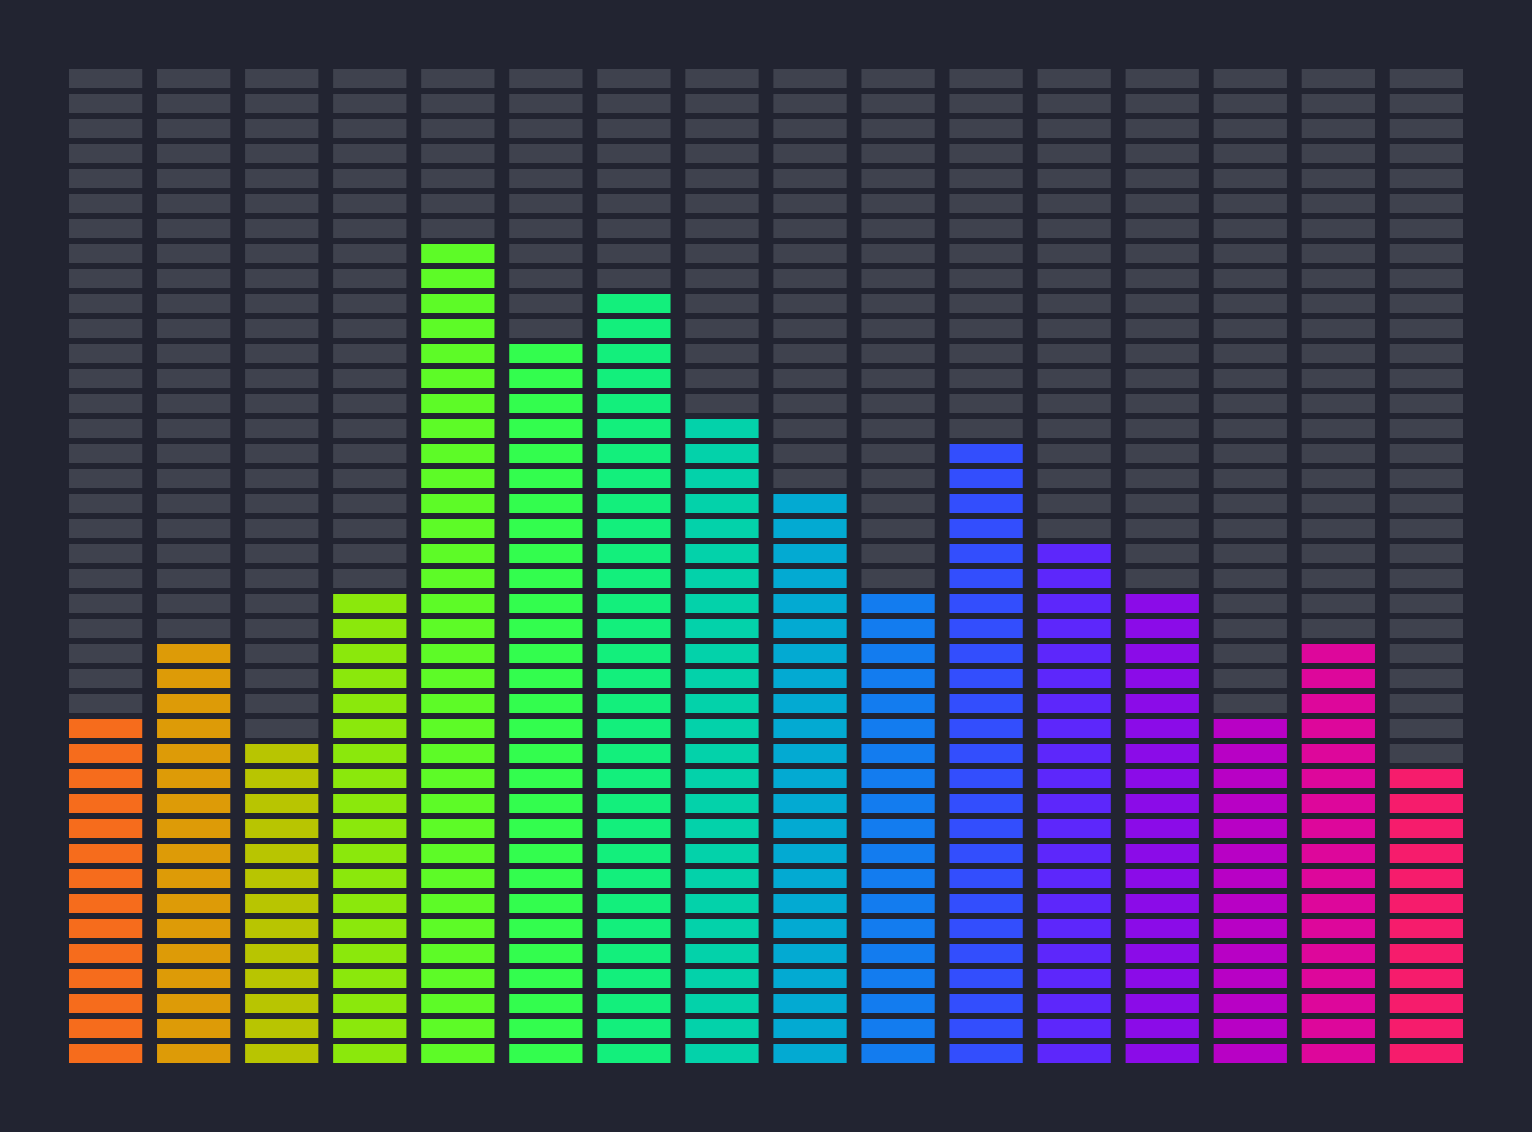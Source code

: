{
  "$schema": "https://vega.github.io/schema/vega-lite/v5.json",
  "description": "Bar chart with text labels. Set domain to make the frame cover the labels.",
  "background": "#222431",
  "padding": 30,
  "data": {
    "values": [
      {"a": "A", "val": 14},
      {"a": "B", "val": 17},
      {"a": "C", "val": 13},
      {"a": "D", "val": 19},
      {"a": "E", "val": 33},
      {"a": "F", "val": 29},
      {"a": "G", "val": 31},
      {"a": "H", "val": 26},
      {"a": "I", "val": 23},
      {"a": "J", "val": 19},
      {"a": "K", "val": 25},
      {"a": "L", "val": 21},
      {"a": "M", "val": 19},
      {"a": "N", "val": 14},
      {"a": "O", "val": 17},
      {"a": "P", "val": 12}
    ]
  },
  "transform": [
    {"calculate": "sequence(0,40)", "as": "sequence"},
    {"calculate": "sequence(0,datum.val)", "as": "sequence2"},
    {"flatten": ["sequence", "sequence2"]},
    {"calculate": "1", "as": "b"},
    {"calculate": "datum.sequence2 ==null? null:1", "as": "c"}
  ],
  "width": 700,
  "height": 500,
  "encoding": {
    "x": {
      "field": "a",
      "type": "nominal",
      "scale": {"paddingInner": 0.1, "paddingOuter": 0},
      "axis": null
    },
    "y": {"field": "b", "type": "quantitative", "axis": null},
    "color": {"field": "a", "legend": null, "scale": {"scheme": "plasma"}}
  },
  "layer": [
    {
      "mark": {"type": "bar", "stroke": "#222431", "strokeWidth": 3},
      "encoding": {
        "x": {
          "field": "a",
          "type": "nominal",
          "scale": {"paddingInner": 0.1, "paddingOuter": 0},
          "axis": null
        },
        "y": {"field": "b", "type": "quantitative", "axis": null},
        "color": {"value": "#3f424e"}
      }
    },
    {
      "mark": {"type": "bar", "stroke": "#222431", "strokeWidth": 3},
      "encoding": {
        "x": {
          "field": "a",
          "type": "nominal",
          "scale": {"paddingInner": 0.1, "paddingOuter": 0},
          "axis": null
        },
        "y": {"field": "c", "type": "quantitative", "axis": null},
        "color": {"field": "a", "legend": null, "scale": {"scheme": "sinebow"}}
      }
    }
  ],
  "config": {"view": {"stroke": "transparent"}}
}